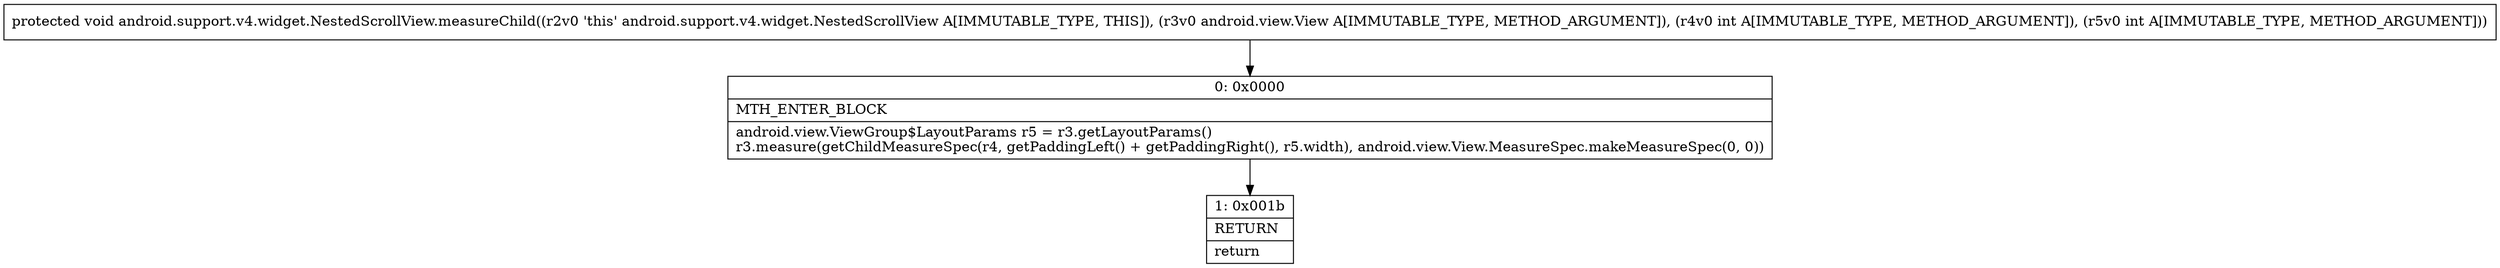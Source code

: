 digraph "CFG forandroid.support.v4.widget.NestedScrollView.measureChild(Landroid\/view\/View;II)V" {
Node_0 [shape=record,label="{0\:\ 0x0000|MTH_ENTER_BLOCK\l|android.view.ViewGroup$LayoutParams r5 = r3.getLayoutParams()\lr3.measure(getChildMeasureSpec(r4, getPaddingLeft() + getPaddingRight(), r5.width), android.view.View.MeasureSpec.makeMeasureSpec(0, 0))\l}"];
Node_1 [shape=record,label="{1\:\ 0x001b|RETURN\l|return\l}"];
MethodNode[shape=record,label="{protected void android.support.v4.widget.NestedScrollView.measureChild((r2v0 'this' android.support.v4.widget.NestedScrollView A[IMMUTABLE_TYPE, THIS]), (r3v0 android.view.View A[IMMUTABLE_TYPE, METHOD_ARGUMENT]), (r4v0 int A[IMMUTABLE_TYPE, METHOD_ARGUMENT]), (r5v0 int A[IMMUTABLE_TYPE, METHOD_ARGUMENT])) }"];
MethodNode -> Node_0;
Node_0 -> Node_1;
}

